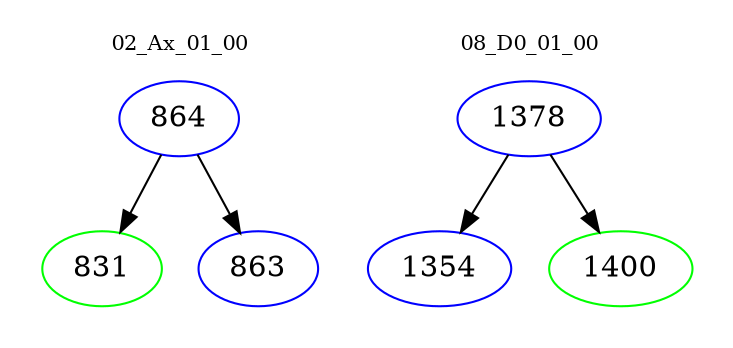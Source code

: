 digraph{
subgraph cluster_0 {
color = white
label = "02_Ax_01_00";
fontsize=10;
T0_864 [label="864", color="blue"]
T0_864 -> T0_831 [color="black"]
T0_831 [label="831", color="green"]
T0_864 -> T0_863 [color="black"]
T0_863 [label="863", color="blue"]
}
subgraph cluster_1 {
color = white
label = "08_D0_01_00";
fontsize=10;
T1_1378 [label="1378", color="blue"]
T1_1378 -> T1_1354 [color="black"]
T1_1354 [label="1354", color="blue"]
T1_1378 -> T1_1400 [color="black"]
T1_1400 [label="1400", color="green"]
}
}
